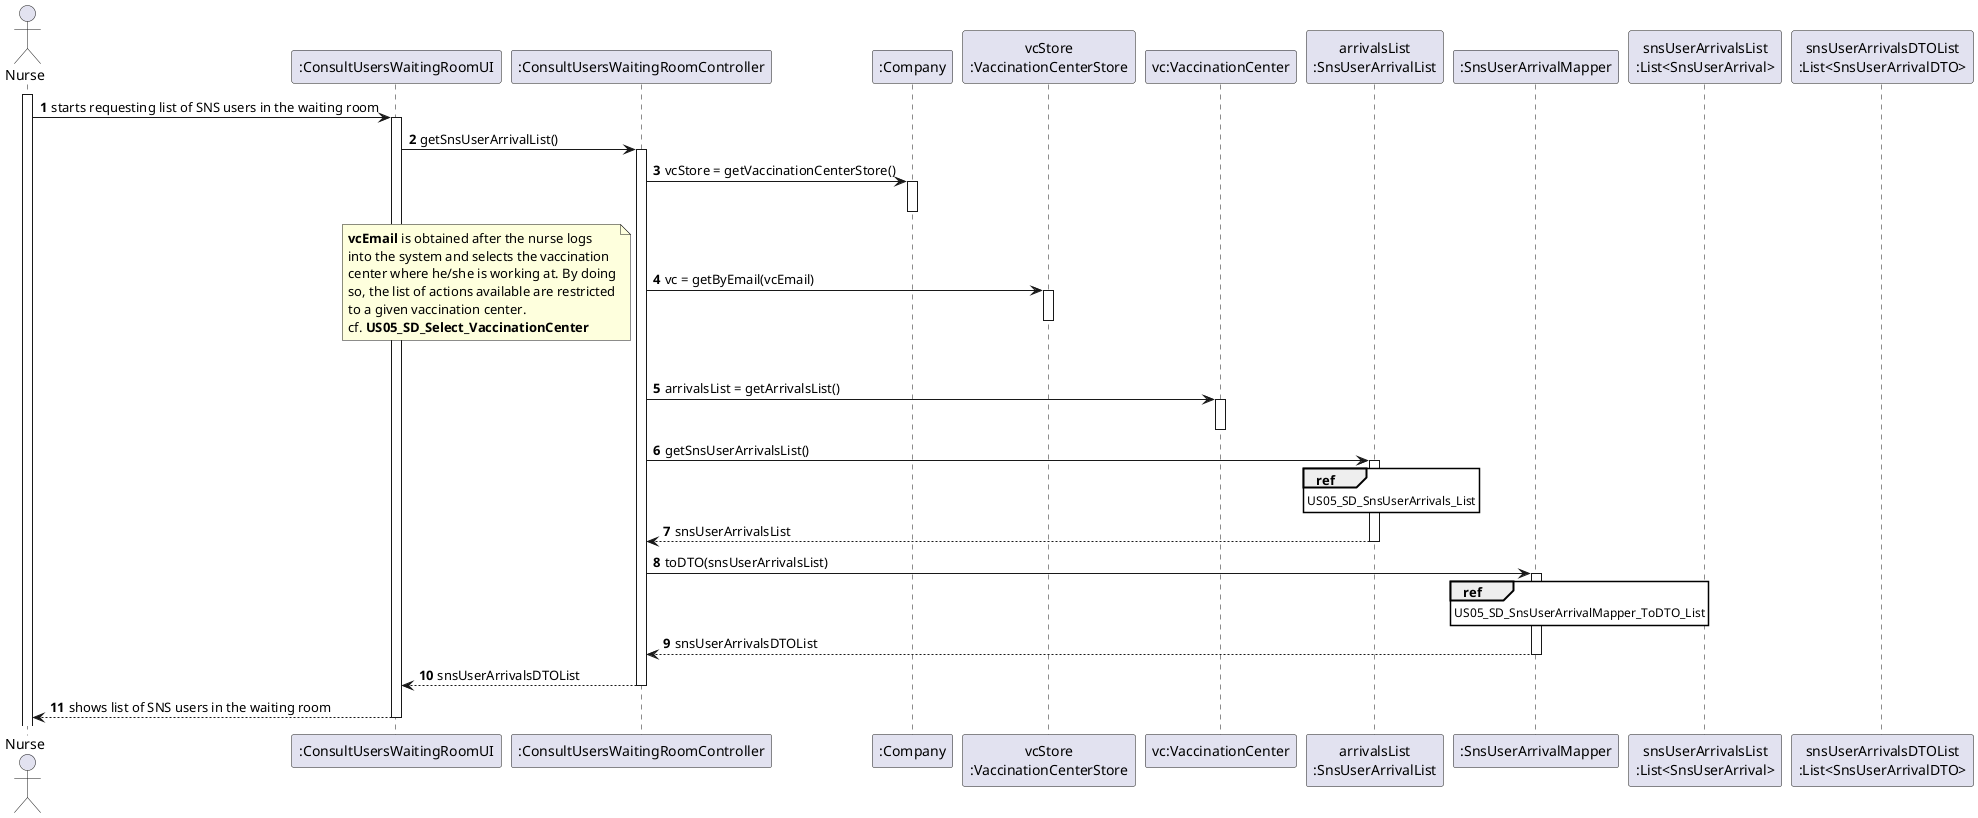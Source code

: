 @startuml
autonumber
autoactivate on
scale 1
skinparam sequenceReferenceBackgroundColor white

actor Nurse as NURSE

participant ":ConsultUsersWaitingRoomUI" as UI
participant ":ConsultUsersWaitingRoomController" as CTRL
participant ":Company" as COMPANY
participant "vcStore\n:VaccinationCenterStore" as VCSTORE
participant "vc:VaccinationCenter" as VCENTER
participant "arrivalsList\n:SnsUserArrivalList" as ADMISSIONLIST
participant ":SnsUserArrivalMapper" as MAPPER
participant "snsUserArrivalsList\n:List<SnsUserArrival>" as LSU
participant "snsUserArrivalsDTOList\n:List<SnsUserArrivalDTO>" as LDTO

'1
activate NURSE
NURSE -> UI : starts requesting list of SNS users in the waiting room

'2
UI -> CTRL : getSnsUserArrivalList()

'3
CTRL -> COMPANY: vcStore = getVaccinationCenterStore()
deactivate COMPANY

'4
CTRL -> VCSTORE : vc = getByEmail(vcEmail)
deactivate VCSTORE
note left
**vcEmail** is obtained after the nurse logs
into the system and selects the vaccination
center where he/she is working at. By doing
so, the list of actions available are restricted
to a given vaccination center.
cf. **US05_SD_Select_VaccinationCenter**
end note

'5 Obter classe responsável por gerir a lista de sns users
CTRL -> VCENTER : arrivalsList = getArrivalsList()
deactivate VCENTER

'6 Obter
CTRL -> ADMISSIONLIST : getSnsUserArrivalsList()
ref over ADMISSIONLIST
US05_SD_SnsUserArrivals_List
end ref
return snsUserArrivalsList

CTRL -> MAPPER : toDTO(snsUserArrivalsList)
ref over MAPPER
US05_SD_SnsUserArrivalMapper_ToDTO_List
end ref
return snsUserArrivalsDTOList

return snsUserArrivalsDTOList

return shows list of SNS users in the waiting room

@enduml